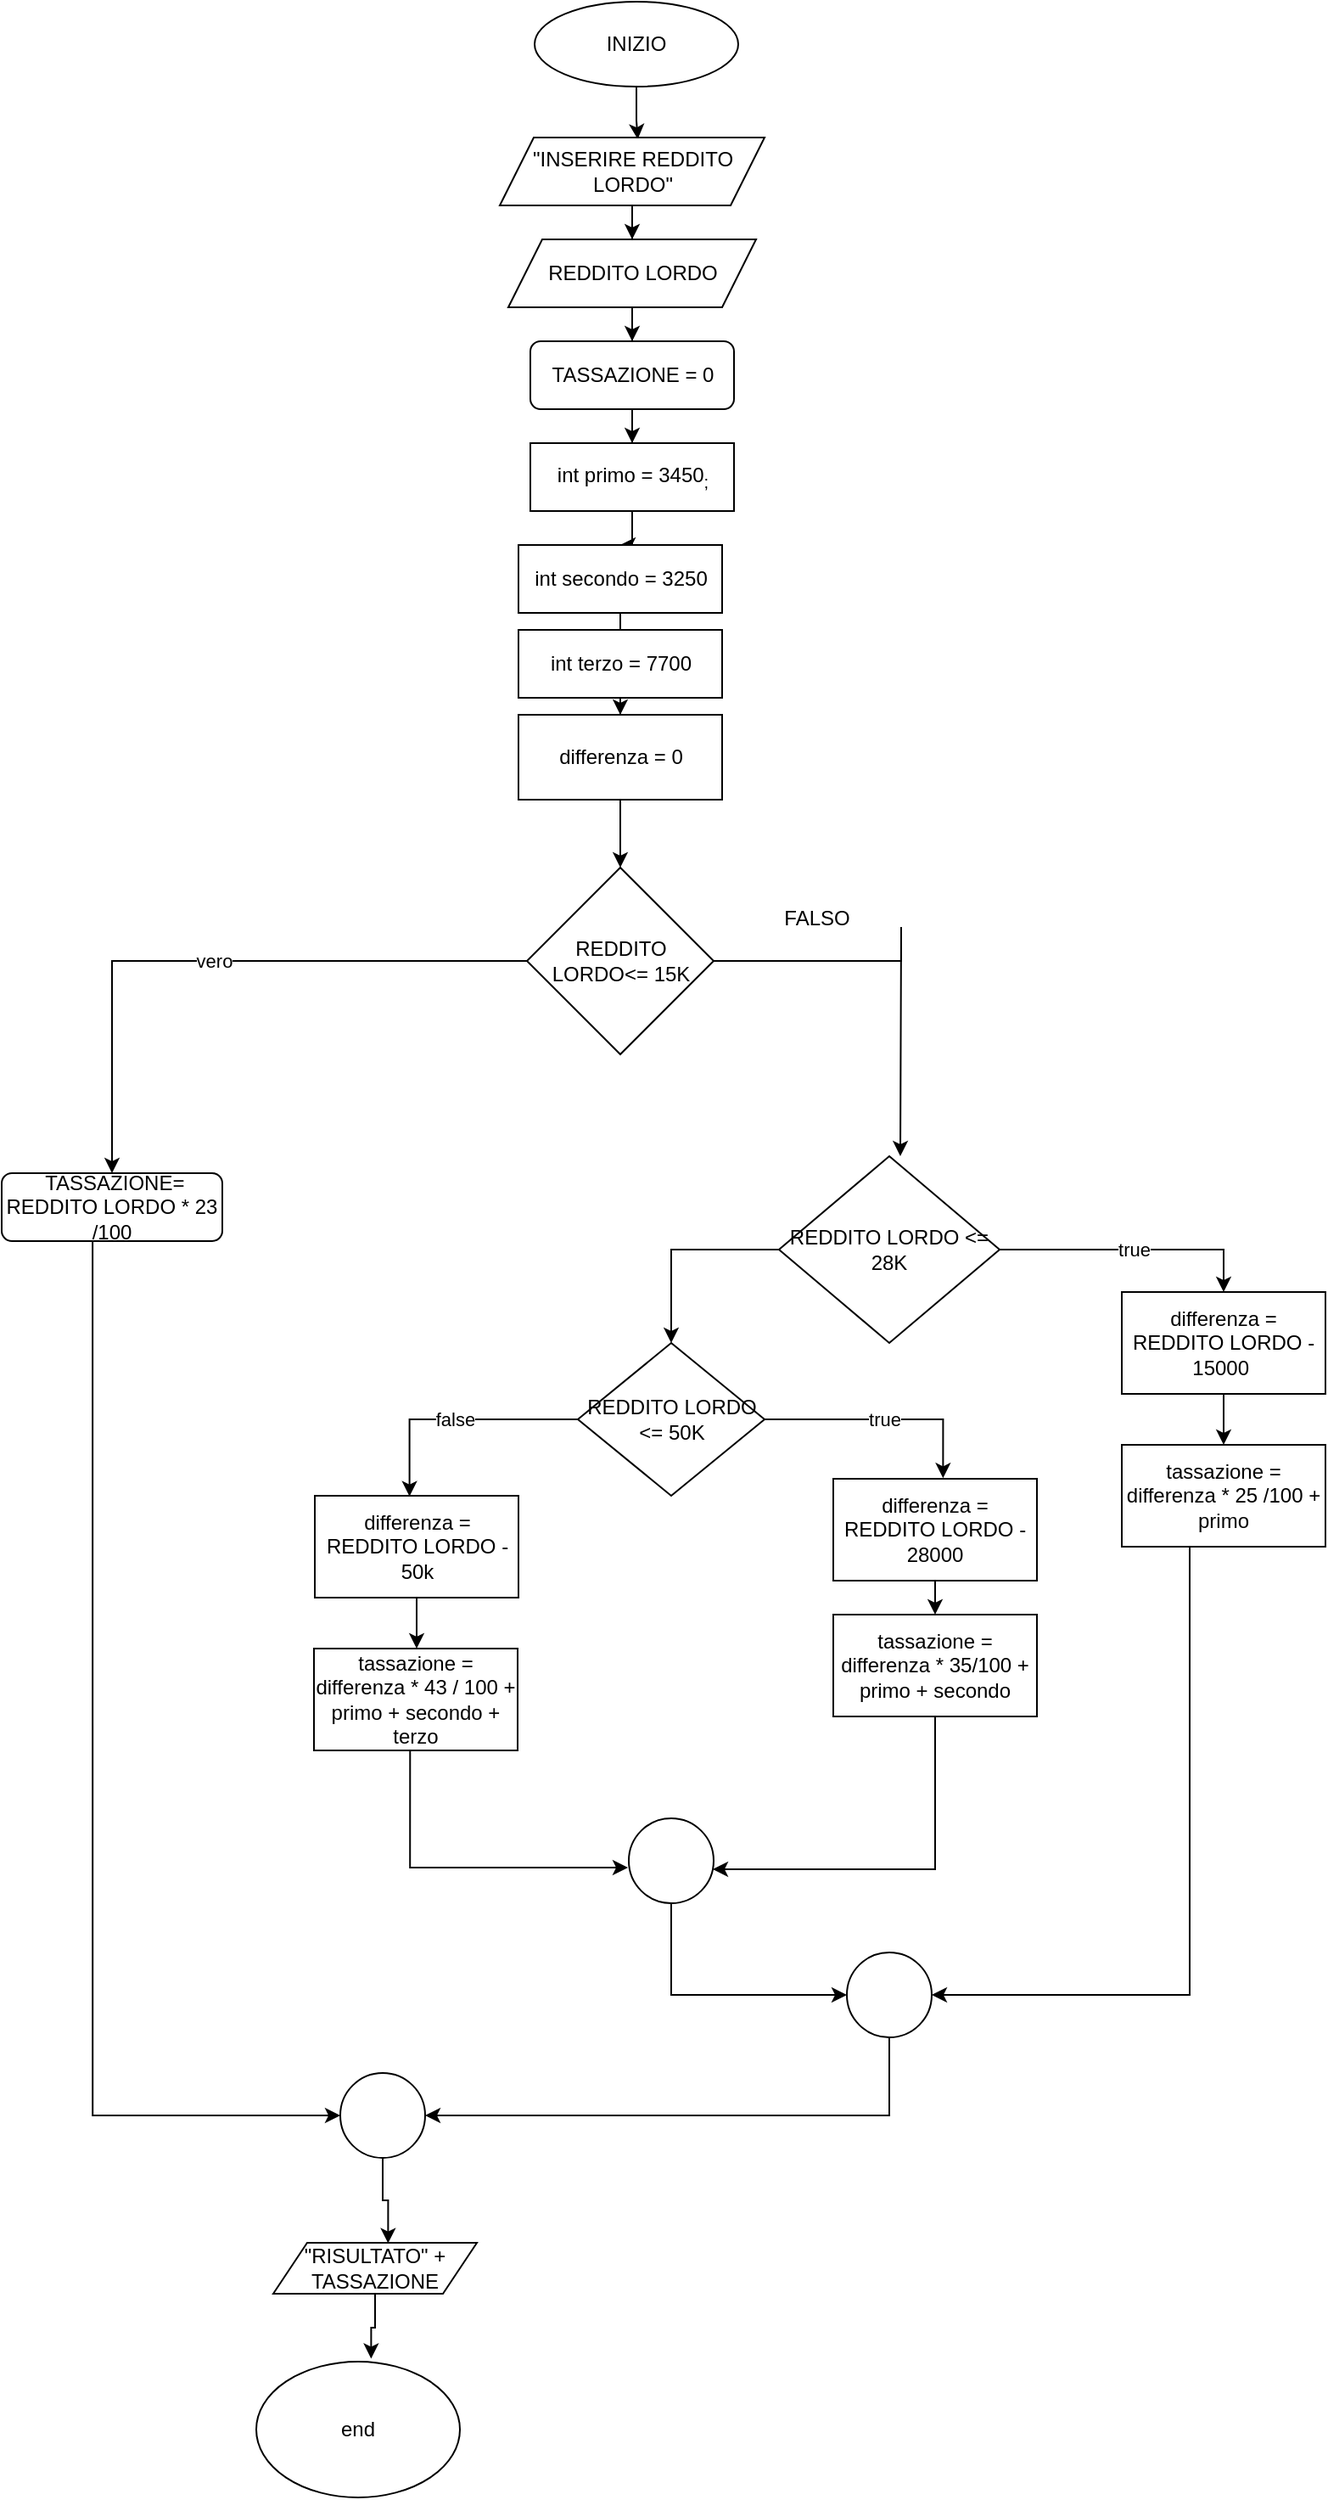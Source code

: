 <mxfile version="21.1.4" type="google">
  <diagram name="Pagina-1" id="Ja9aDEnZTkdaRGvW2fB8">
    <mxGraphModel grid="1" page="1" gridSize="10" guides="1" tooltips="1" connect="1" arrows="1" fold="1" pageScale="1" pageWidth="827" pageHeight="1169" math="0" shadow="0">
      <root>
        <mxCell id="0" />
        <mxCell id="1" parent="0" />
        <mxCell id="ptjTK9qq1TTvSzxXCJFy-47" style="edgeStyle=orthogonalEdgeStyle;rounded=0;orthogonalLoop=1;jettySize=auto;html=1;entryX=0.521;entryY=0.025;entryDx=0;entryDy=0;entryPerimeter=0;" edge="1" parent="1" source="ptjTK9qq1TTvSzxXCJFy-1" target="ptjTK9qq1TTvSzxXCJFy-5">
          <mxGeometry relative="1" as="geometry" />
        </mxCell>
        <mxCell id="ptjTK9qq1TTvSzxXCJFy-1" value="INIZIO" style="ellipse;whiteSpace=wrap;html=1;" vertex="1" parent="1">
          <mxGeometry x="354" y="-30" width="120" height="50" as="geometry" />
        </mxCell>
        <mxCell id="ptjTK9qq1TTvSzxXCJFy-49" style="edgeStyle=orthogonalEdgeStyle;rounded=0;orthogonalLoop=1;jettySize=auto;html=1;entryX=0.5;entryY=0;entryDx=0;entryDy=0;" edge="1" parent="1" source="ptjTK9qq1TTvSzxXCJFy-3" target="ptjTK9qq1TTvSzxXCJFy-9">
          <mxGeometry relative="1" as="geometry" />
        </mxCell>
        <mxCell id="ptjTK9qq1TTvSzxXCJFy-3" value="REDDITO LORDO" style="shape=parallelogram;perimeter=parallelogramPerimeter;whiteSpace=wrap;html=1;fixedSize=1;" vertex="1" parent="1">
          <mxGeometry x="338.5" y="110" width="146" height="40" as="geometry" />
        </mxCell>
        <mxCell id="ptjTK9qq1TTvSzxXCJFy-48" style="edgeStyle=orthogonalEdgeStyle;rounded=0;orthogonalLoop=1;jettySize=auto;html=1;entryX=0.5;entryY=0;entryDx=0;entryDy=0;" edge="1" parent="1" source="ptjTK9qq1TTvSzxXCJFy-5" target="ptjTK9qq1TTvSzxXCJFy-3">
          <mxGeometry relative="1" as="geometry" />
        </mxCell>
        <mxCell id="ptjTK9qq1TTvSzxXCJFy-5" value="&quot;INSERIRE REDDITO LORDO&quot;" style="shape=parallelogram;perimeter=parallelogramPerimeter;whiteSpace=wrap;html=1;fixedSize=1;" vertex="1" parent="1">
          <mxGeometry x="333.5" y="50" width="156" height="40" as="geometry" />
        </mxCell>
        <mxCell id="ptjTK9qq1TTvSzxXCJFy-50" style="edgeStyle=orthogonalEdgeStyle;rounded=0;orthogonalLoop=1;jettySize=auto;html=1;entryX=0.5;entryY=0;entryDx=0;entryDy=0;" edge="1" parent="1" source="ptjTK9qq1TTvSzxXCJFy-9" target="ptjTK9qq1TTvSzxXCJFy-22">
          <mxGeometry relative="1" as="geometry" />
        </mxCell>
        <mxCell id="ptjTK9qq1TTvSzxXCJFy-9" value="TASSAZIONE = 0" style="rounded=1;whiteSpace=wrap;html=1;" vertex="1" parent="1">
          <mxGeometry x="351.5" y="170" width="120" height="40" as="geometry" />
        </mxCell>
        <mxCell id="ptjTK9qq1TTvSzxXCJFy-12" style="edgeStyle=orthogonalEdgeStyle;rounded=0;orthogonalLoop=1;jettySize=auto;html=1;exitX=1;exitY=0.5;exitDx=0;exitDy=0;" edge="1" parent="1" source="ptjTK9qq1TTvSzxXCJFy-10">
          <mxGeometry relative="1" as="geometry">
            <mxPoint x="569.5" y="650" as="targetPoint" />
            <Array as="points">
              <mxPoint x="570" y="535" />
              <mxPoint x="570" y="515" />
            </Array>
          </mxGeometry>
        </mxCell>
        <mxCell id="ptjTK9qq1TTvSzxXCJFy-55" value="vero" style="edgeStyle=orthogonalEdgeStyle;rounded=0;orthogonalLoop=1;jettySize=auto;html=1;entryX=0.5;entryY=0;entryDx=0;entryDy=0;" edge="1" parent="1" source="ptjTK9qq1TTvSzxXCJFy-10" target="ptjTK9qq1TTvSzxXCJFy-17">
          <mxGeometry relative="1" as="geometry" />
        </mxCell>
        <mxCell id="ptjTK9qq1TTvSzxXCJFy-10" value="REDDITO LORDO&amp;lt;= 15K" style="rhombus;whiteSpace=wrap;html=1;" vertex="1" parent="1">
          <mxGeometry x="349.5" y="480" width="110" height="110" as="geometry" />
        </mxCell>
        <mxCell id="ptjTK9qq1TTvSzxXCJFy-14" value="FALSO" style="text;html=1;align=center;verticalAlign=middle;resizable=0;points=[];autosize=1;strokeColor=none;fillColor=none;" vertex="1" parent="1">
          <mxGeometry x="489.5" y="495" width="60" height="30" as="geometry" />
        </mxCell>
        <mxCell id="ptjTK9qq1TTvSzxXCJFy-68" style="edgeStyle=orthogonalEdgeStyle;rounded=0;orthogonalLoop=1;jettySize=auto;html=1;entryX=0;entryY=0.5;entryDx=0;entryDy=0;exitX=0.412;exitY=1.008;exitDx=0;exitDy=0;exitPerimeter=0;" edge="1" parent="1" source="ptjTK9qq1TTvSzxXCJFy-17" target="ptjTK9qq1TTvSzxXCJFy-66">
          <mxGeometry relative="1" as="geometry" />
        </mxCell>
        <mxCell id="ptjTK9qq1TTvSzxXCJFy-17" value="&amp;nbsp;TASSAZIONE= REDDITO LORDO * 23 /100" style="rounded=1;whiteSpace=wrap;html=1;" vertex="1" parent="1">
          <mxGeometry x="40" y="660" width="130" height="40" as="geometry" />
        </mxCell>
        <mxCell id="ptjTK9qq1TTvSzxXCJFy-71" style="edgeStyle=orthogonalEdgeStyle;rounded=0;orthogonalLoop=1;jettySize=auto;html=1;entryX=0.564;entryY=-0.022;entryDx=0;entryDy=0;entryPerimeter=0;" edge="1" parent="1" source="ptjTK9qq1TTvSzxXCJFy-18" target="ptjTK9qq1TTvSzxXCJFy-70">
          <mxGeometry relative="1" as="geometry" />
        </mxCell>
        <mxCell id="ptjTK9qq1TTvSzxXCJFy-18" value="&quot;RISULTATO&quot; + TASSAZIONE" style="shape=parallelogram;perimeter=parallelogramPerimeter;whiteSpace=wrap;html=1;fixedSize=1;" vertex="1" parent="1">
          <mxGeometry x="200" y="1290" width="120" height="30" as="geometry" />
        </mxCell>
        <mxCell id="ptjTK9qq1TTvSzxXCJFy-51" style="edgeStyle=orthogonalEdgeStyle;rounded=0;orthogonalLoop=1;jettySize=auto;html=1;entryX=0.5;entryY=0;entryDx=0;entryDy=0;" edge="1" parent="1" source="ptjTK9qq1TTvSzxXCJFy-22" target="ptjTK9qq1TTvSzxXCJFy-23">
          <mxGeometry relative="1" as="geometry" />
        </mxCell>
        <mxCell id="ptjTK9qq1TTvSzxXCJFy-22" value="int primo = 3450&lt;sub&gt;;&lt;/sub&gt;" style="rounded=0;whiteSpace=wrap;html=1;" vertex="1" parent="1">
          <mxGeometry x="351.5" y="230" width="120" height="40" as="geometry" />
        </mxCell>
        <mxCell id="ptjTK9qq1TTvSzxXCJFy-52" style="edgeStyle=orthogonalEdgeStyle;rounded=0;orthogonalLoop=1;jettySize=auto;html=1;entryX=0.478;entryY=-0.008;entryDx=0;entryDy=0;entryPerimeter=0;" edge="1" parent="1" source="ptjTK9qq1TTvSzxXCJFy-23" target="ptjTK9qq1TTvSzxXCJFy-24">
          <mxGeometry relative="1" as="geometry" />
        </mxCell>
        <mxCell id="ptjTK9qq1TTvSzxXCJFy-23" value="int secondo = 3250" style="rounded=0;whiteSpace=wrap;html=1;" vertex="1" parent="1">
          <mxGeometry x="344.5" y="290" width="120" height="40" as="geometry" />
        </mxCell>
        <mxCell id="ptjTK9qq1TTvSzxXCJFy-53" style="edgeStyle=orthogonalEdgeStyle;rounded=0;orthogonalLoop=1;jettySize=auto;html=1;entryX=0.5;entryY=0;entryDx=0;entryDy=0;" edge="1" parent="1" source="ptjTK9qq1TTvSzxXCJFy-24" target="ptjTK9qq1TTvSzxXCJFy-32">
          <mxGeometry relative="1" as="geometry" />
        </mxCell>
        <mxCell id="ptjTK9qq1TTvSzxXCJFy-24" value="int terzo = 7700" style="rounded=0;whiteSpace=wrap;html=1;" vertex="1" parent="1">
          <mxGeometry x="344.5" y="340" width="120" height="40" as="geometry" />
        </mxCell>
        <mxCell id="ptjTK9qq1TTvSzxXCJFy-56" style="edgeStyle=orthogonalEdgeStyle;rounded=0;orthogonalLoop=1;jettySize=auto;html=1;entryX=0.5;entryY=0;entryDx=0;entryDy=0;" edge="1" parent="1" source="ptjTK9qq1TTvSzxXCJFy-26" target="ptjTK9qq1TTvSzxXCJFy-35">
          <mxGeometry relative="1" as="geometry" />
        </mxCell>
        <mxCell id="ptjTK9qq1TTvSzxXCJFy-62" value="true" style="edgeStyle=orthogonalEdgeStyle;rounded=0;orthogonalLoop=1;jettySize=auto;html=1;entryX=0.5;entryY=0;entryDx=0;entryDy=0;" edge="1" parent="1" source="ptjTK9qq1TTvSzxXCJFy-26" target="ptjTK9qq1TTvSzxXCJFy-29">
          <mxGeometry relative="1" as="geometry" />
        </mxCell>
        <mxCell id="ptjTK9qq1TTvSzxXCJFy-26" value="REDDITO LORDO &amp;lt;= 28K" style="rhombus;whiteSpace=wrap;html=1;" vertex="1" parent="1">
          <mxGeometry x="498" y="650" width="130" height="110" as="geometry" />
        </mxCell>
        <mxCell id="ptjTK9qq1TTvSzxXCJFy-30" style="edgeStyle=orthogonalEdgeStyle;rounded=0;orthogonalLoop=1;jettySize=auto;html=1;" edge="1" parent="1" source="ptjTK9qq1TTvSzxXCJFy-29" target="ptjTK9qq1TTvSzxXCJFy-31">
          <mxGeometry relative="1" as="geometry">
            <mxPoint x="760" y="820" as="targetPoint" />
          </mxGeometry>
        </mxCell>
        <mxCell id="ptjTK9qq1TTvSzxXCJFy-29" value="differenza = REDDITO LORDO - 15000&amp;nbsp;" style="rounded=0;whiteSpace=wrap;html=1;" vertex="1" parent="1">
          <mxGeometry x="700" y="730" width="120" height="60" as="geometry" />
        </mxCell>
        <mxCell id="ptjTK9qq1TTvSzxXCJFy-64" style="edgeStyle=orthogonalEdgeStyle;rounded=0;orthogonalLoop=1;jettySize=auto;html=1;entryX=1;entryY=0.5;entryDx=0;entryDy=0;" edge="1" parent="1" source="ptjTK9qq1TTvSzxXCJFy-31" target="ptjTK9qq1TTvSzxXCJFy-63">
          <mxGeometry relative="1" as="geometry">
            <Array as="points">
              <mxPoint x="740" y="1144" />
            </Array>
          </mxGeometry>
        </mxCell>
        <mxCell id="ptjTK9qq1TTvSzxXCJFy-31" value="tassazione = differenza * 25 /100 + primo" style="rounded=0;whiteSpace=wrap;html=1;" vertex="1" parent="1">
          <mxGeometry x="700" y="820" width="120" height="60" as="geometry" />
        </mxCell>
        <mxCell id="ptjTK9qq1TTvSzxXCJFy-54" style="edgeStyle=orthogonalEdgeStyle;rounded=0;orthogonalLoop=1;jettySize=auto;html=1;entryX=0.5;entryY=0;entryDx=0;entryDy=0;" edge="1" parent="1" source="ptjTK9qq1TTvSzxXCJFy-32" target="ptjTK9qq1TTvSzxXCJFy-10">
          <mxGeometry relative="1" as="geometry" />
        </mxCell>
        <mxCell id="ptjTK9qq1TTvSzxXCJFy-32" value="differenza = 0" style="rounded=0;whiteSpace=wrap;html=1;" vertex="1" parent="1">
          <mxGeometry x="344.5" y="390" width="120" height="50" as="geometry" />
        </mxCell>
        <mxCell id="ptjTK9qq1TTvSzxXCJFy-57" value="true" style="edgeStyle=orthogonalEdgeStyle;rounded=0;orthogonalLoop=1;jettySize=auto;html=1;entryX=0.539;entryY=-0.006;entryDx=0;entryDy=0;entryPerimeter=0;" edge="1" parent="1" source="ptjTK9qq1TTvSzxXCJFy-35" target="ptjTK9qq1TTvSzxXCJFy-38">
          <mxGeometry relative="1" as="geometry" />
        </mxCell>
        <mxCell id="ptjTK9qq1TTvSzxXCJFy-58" value="false" style="edgeStyle=orthogonalEdgeStyle;rounded=0;orthogonalLoop=1;jettySize=auto;html=1;entryX=0.465;entryY=0.006;entryDx=0;entryDy=0;entryPerimeter=0;" edge="1" parent="1" source="ptjTK9qq1TTvSzxXCJFy-35" target="ptjTK9qq1TTvSzxXCJFy-42">
          <mxGeometry relative="1" as="geometry" />
        </mxCell>
        <mxCell id="ptjTK9qq1TTvSzxXCJFy-35" value="REDDITO LORDO &amp;lt;= 50K" style="rhombus;whiteSpace=wrap;html=1;" vertex="1" parent="1">
          <mxGeometry x="379.5" y="760" width="110" height="90" as="geometry" />
        </mxCell>
        <mxCell id="ptjTK9qq1TTvSzxXCJFy-39" style="edgeStyle=orthogonalEdgeStyle;rounded=0;orthogonalLoop=1;jettySize=auto;html=1;" edge="1" parent="1" source="ptjTK9qq1TTvSzxXCJFy-38">
          <mxGeometry relative="1" as="geometry">
            <mxPoint x="590" y="920" as="targetPoint" />
          </mxGeometry>
        </mxCell>
        <mxCell id="ptjTK9qq1TTvSzxXCJFy-38" value="differenza = REDDITO LORDO - 28000" style="rounded=0;whiteSpace=wrap;html=1;" vertex="1" parent="1">
          <mxGeometry x="530" y="840" width="120" height="60" as="geometry" />
        </mxCell>
        <mxCell id="ptjTK9qq1TTvSzxXCJFy-61" style="edgeStyle=orthogonalEdgeStyle;rounded=0;orthogonalLoop=1;jettySize=auto;html=1;entryX=0.99;entryY=0.6;entryDx=0;entryDy=0;entryPerimeter=0;exitX=0.5;exitY=1;exitDx=0;exitDy=0;" edge="1" parent="1" source="ptjTK9qq1TTvSzxXCJFy-40" target="ptjTK9qq1TTvSzxXCJFy-59">
          <mxGeometry relative="1" as="geometry" />
        </mxCell>
        <mxCell id="ptjTK9qq1TTvSzxXCJFy-40" value="tassazione = differenza * 35/100 + primo + secondo" style="rounded=0;whiteSpace=wrap;html=1;" vertex="1" parent="1">
          <mxGeometry x="530" y="920" width="120" height="60" as="geometry" />
        </mxCell>
        <mxCell id="ptjTK9qq1TTvSzxXCJFy-43" style="edgeStyle=orthogonalEdgeStyle;rounded=0;orthogonalLoop=1;jettySize=auto;html=1;" edge="1" parent="1" source="ptjTK9qq1TTvSzxXCJFy-42">
          <mxGeometry relative="1" as="geometry">
            <mxPoint x="284.5" y="940" as="targetPoint" />
          </mxGeometry>
        </mxCell>
        <mxCell id="ptjTK9qq1TTvSzxXCJFy-42" value="differenza = REDDITO LORDO - 50k" style="rounded=0;whiteSpace=wrap;html=1;" vertex="1" parent="1">
          <mxGeometry x="224.5" y="850" width="120" height="60" as="geometry" />
        </mxCell>
        <mxCell id="ptjTK9qq1TTvSzxXCJFy-60" style="edgeStyle=orthogonalEdgeStyle;rounded=0;orthogonalLoop=1;jettySize=auto;html=1;entryX=-0.01;entryY=0.58;entryDx=0;entryDy=0;entryPerimeter=0;exitX=0.472;exitY=0.994;exitDx=0;exitDy=0;exitPerimeter=0;" edge="1" parent="1" source="ptjTK9qq1TTvSzxXCJFy-44" target="ptjTK9qq1TTvSzxXCJFy-59">
          <mxGeometry relative="1" as="geometry" />
        </mxCell>
        <mxCell id="ptjTK9qq1TTvSzxXCJFy-44" value="tassazione = differenza * 43 / 100 + primo + secondo + terzo" style="rounded=0;whiteSpace=wrap;html=1;" vertex="1" parent="1">
          <mxGeometry x="224" y="940" width="120" height="60" as="geometry" />
        </mxCell>
        <mxCell id="ptjTK9qq1TTvSzxXCJFy-65" style="edgeStyle=orthogonalEdgeStyle;rounded=0;orthogonalLoop=1;jettySize=auto;html=1;entryX=0;entryY=0.5;entryDx=0;entryDy=0;exitX=0.5;exitY=1;exitDx=0;exitDy=0;" edge="1" parent="1" source="ptjTK9qq1TTvSzxXCJFy-59" target="ptjTK9qq1TTvSzxXCJFy-63">
          <mxGeometry relative="1" as="geometry" />
        </mxCell>
        <mxCell id="ptjTK9qq1TTvSzxXCJFy-59" value="" style="ellipse;whiteSpace=wrap;html=1;aspect=fixed;" vertex="1" parent="1">
          <mxGeometry x="409.5" y="1040" width="50" height="50" as="geometry" />
        </mxCell>
        <mxCell id="ptjTK9qq1TTvSzxXCJFy-67" style="edgeStyle=orthogonalEdgeStyle;rounded=0;orthogonalLoop=1;jettySize=auto;html=1;entryX=1;entryY=0.5;entryDx=0;entryDy=0;exitX=0.5;exitY=1;exitDx=0;exitDy=0;" edge="1" parent="1" source="ptjTK9qq1TTvSzxXCJFy-63" target="ptjTK9qq1TTvSzxXCJFy-66">
          <mxGeometry relative="1" as="geometry" />
        </mxCell>
        <mxCell id="ptjTK9qq1TTvSzxXCJFy-63" value="" style="ellipse;whiteSpace=wrap;html=1;aspect=fixed;" vertex="1" parent="1">
          <mxGeometry x="538" y="1119" width="50" height="50" as="geometry" />
        </mxCell>
        <mxCell id="ptjTK9qq1TTvSzxXCJFy-69" style="edgeStyle=orthogonalEdgeStyle;rounded=0;orthogonalLoop=1;jettySize=auto;html=1;entryX=0.564;entryY=0.01;entryDx=0;entryDy=0;entryPerimeter=0;" edge="1" parent="1" source="ptjTK9qq1TTvSzxXCJFy-66" target="ptjTK9qq1TTvSzxXCJFy-18">
          <mxGeometry relative="1" as="geometry" />
        </mxCell>
        <mxCell id="ptjTK9qq1TTvSzxXCJFy-66" value="" style="ellipse;whiteSpace=wrap;html=1;aspect=fixed;" vertex="1" parent="1">
          <mxGeometry x="239.5" y="1190" width="50" height="50" as="geometry" />
        </mxCell>
        <mxCell id="ptjTK9qq1TTvSzxXCJFy-70" value="end" style="ellipse;whiteSpace=wrap;html=1;" vertex="1" parent="1">
          <mxGeometry x="190" y="1360" width="120" height="80" as="geometry" />
        </mxCell>
      </root>
    </mxGraphModel>
  </diagram>
</mxfile>
